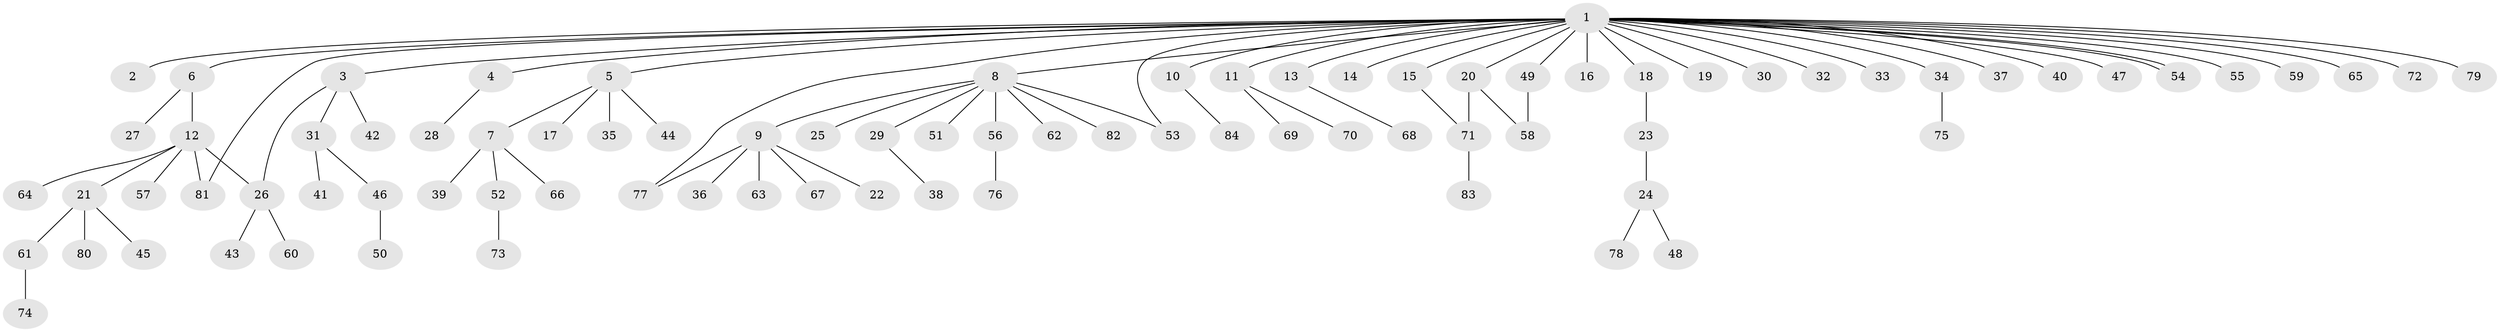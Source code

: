 // coarse degree distribution, {30: 0.019230769230769232, 1: 0.6346153846153846, 3: 0.09615384615384616, 2: 0.21153846153846154, 8: 0.019230769230769232, 4: 0.019230769230769232}
// Generated by graph-tools (version 1.1) at 2025/50/03/04/25 22:50:40]
// undirected, 84 vertices, 90 edges
graph export_dot {
  node [color=gray90,style=filled];
  1;
  2;
  3;
  4;
  5;
  6;
  7;
  8;
  9;
  10;
  11;
  12;
  13;
  14;
  15;
  16;
  17;
  18;
  19;
  20;
  21;
  22;
  23;
  24;
  25;
  26;
  27;
  28;
  29;
  30;
  31;
  32;
  33;
  34;
  35;
  36;
  37;
  38;
  39;
  40;
  41;
  42;
  43;
  44;
  45;
  46;
  47;
  48;
  49;
  50;
  51;
  52;
  53;
  54;
  55;
  56;
  57;
  58;
  59;
  60;
  61;
  62;
  63;
  64;
  65;
  66;
  67;
  68;
  69;
  70;
  71;
  72;
  73;
  74;
  75;
  76;
  77;
  78;
  79;
  80;
  81;
  82;
  83;
  84;
  1 -- 2;
  1 -- 3;
  1 -- 4;
  1 -- 5;
  1 -- 6;
  1 -- 8;
  1 -- 10;
  1 -- 11;
  1 -- 13;
  1 -- 14;
  1 -- 15;
  1 -- 16;
  1 -- 18;
  1 -- 19;
  1 -- 20;
  1 -- 30;
  1 -- 32;
  1 -- 33;
  1 -- 34;
  1 -- 37;
  1 -- 40;
  1 -- 47;
  1 -- 49;
  1 -- 53;
  1 -- 54;
  1 -- 54;
  1 -- 55;
  1 -- 59;
  1 -- 65;
  1 -- 72;
  1 -- 77;
  1 -- 79;
  1 -- 81;
  3 -- 26;
  3 -- 31;
  3 -- 42;
  4 -- 28;
  5 -- 7;
  5 -- 17;
  5 -- 35;
  5 -- 44;
  6 -- 12;
  6 -- 27;
  7 -- 39;
  7 -- 52;
  7 -- 66;
  8 -- 9;
  8 -- 25;
  8 -- 29;
  8 -- 51;
  8 -- 53;
  8 -- 56;
  8 -- 62;
  8 -- 82;
  9 -- 22;
  9 -- 36;
  9 -- 63;
  9 -- 67;
  9 -- 77;
  10 -- 84;
  11 -- 69;
  11 -- 70;
  12 -- 21;
  12 -- 26;
  12 -- 57;
  12 -- 64;
  12 -- 81;
  13 -- 68;
  15 -- 71;
  18 -- 23;
  20 -- 58;
  20 -- 71;
  21 -- 45;
  21 -- 61;
  21 -- 80;
  23 -- 24;
  24 -- 48;
  24 -- 78;
  26 -- 43;
  26 -- 60;
  29 -- 38;
  31 -- 41;
  31 -- 46;
  34 -- 75;
  46 -- 50;
  49 -- 58;
  52 -- 73;
  56 -- 76;
  61 -- 74;
  71 -- 83;
}
